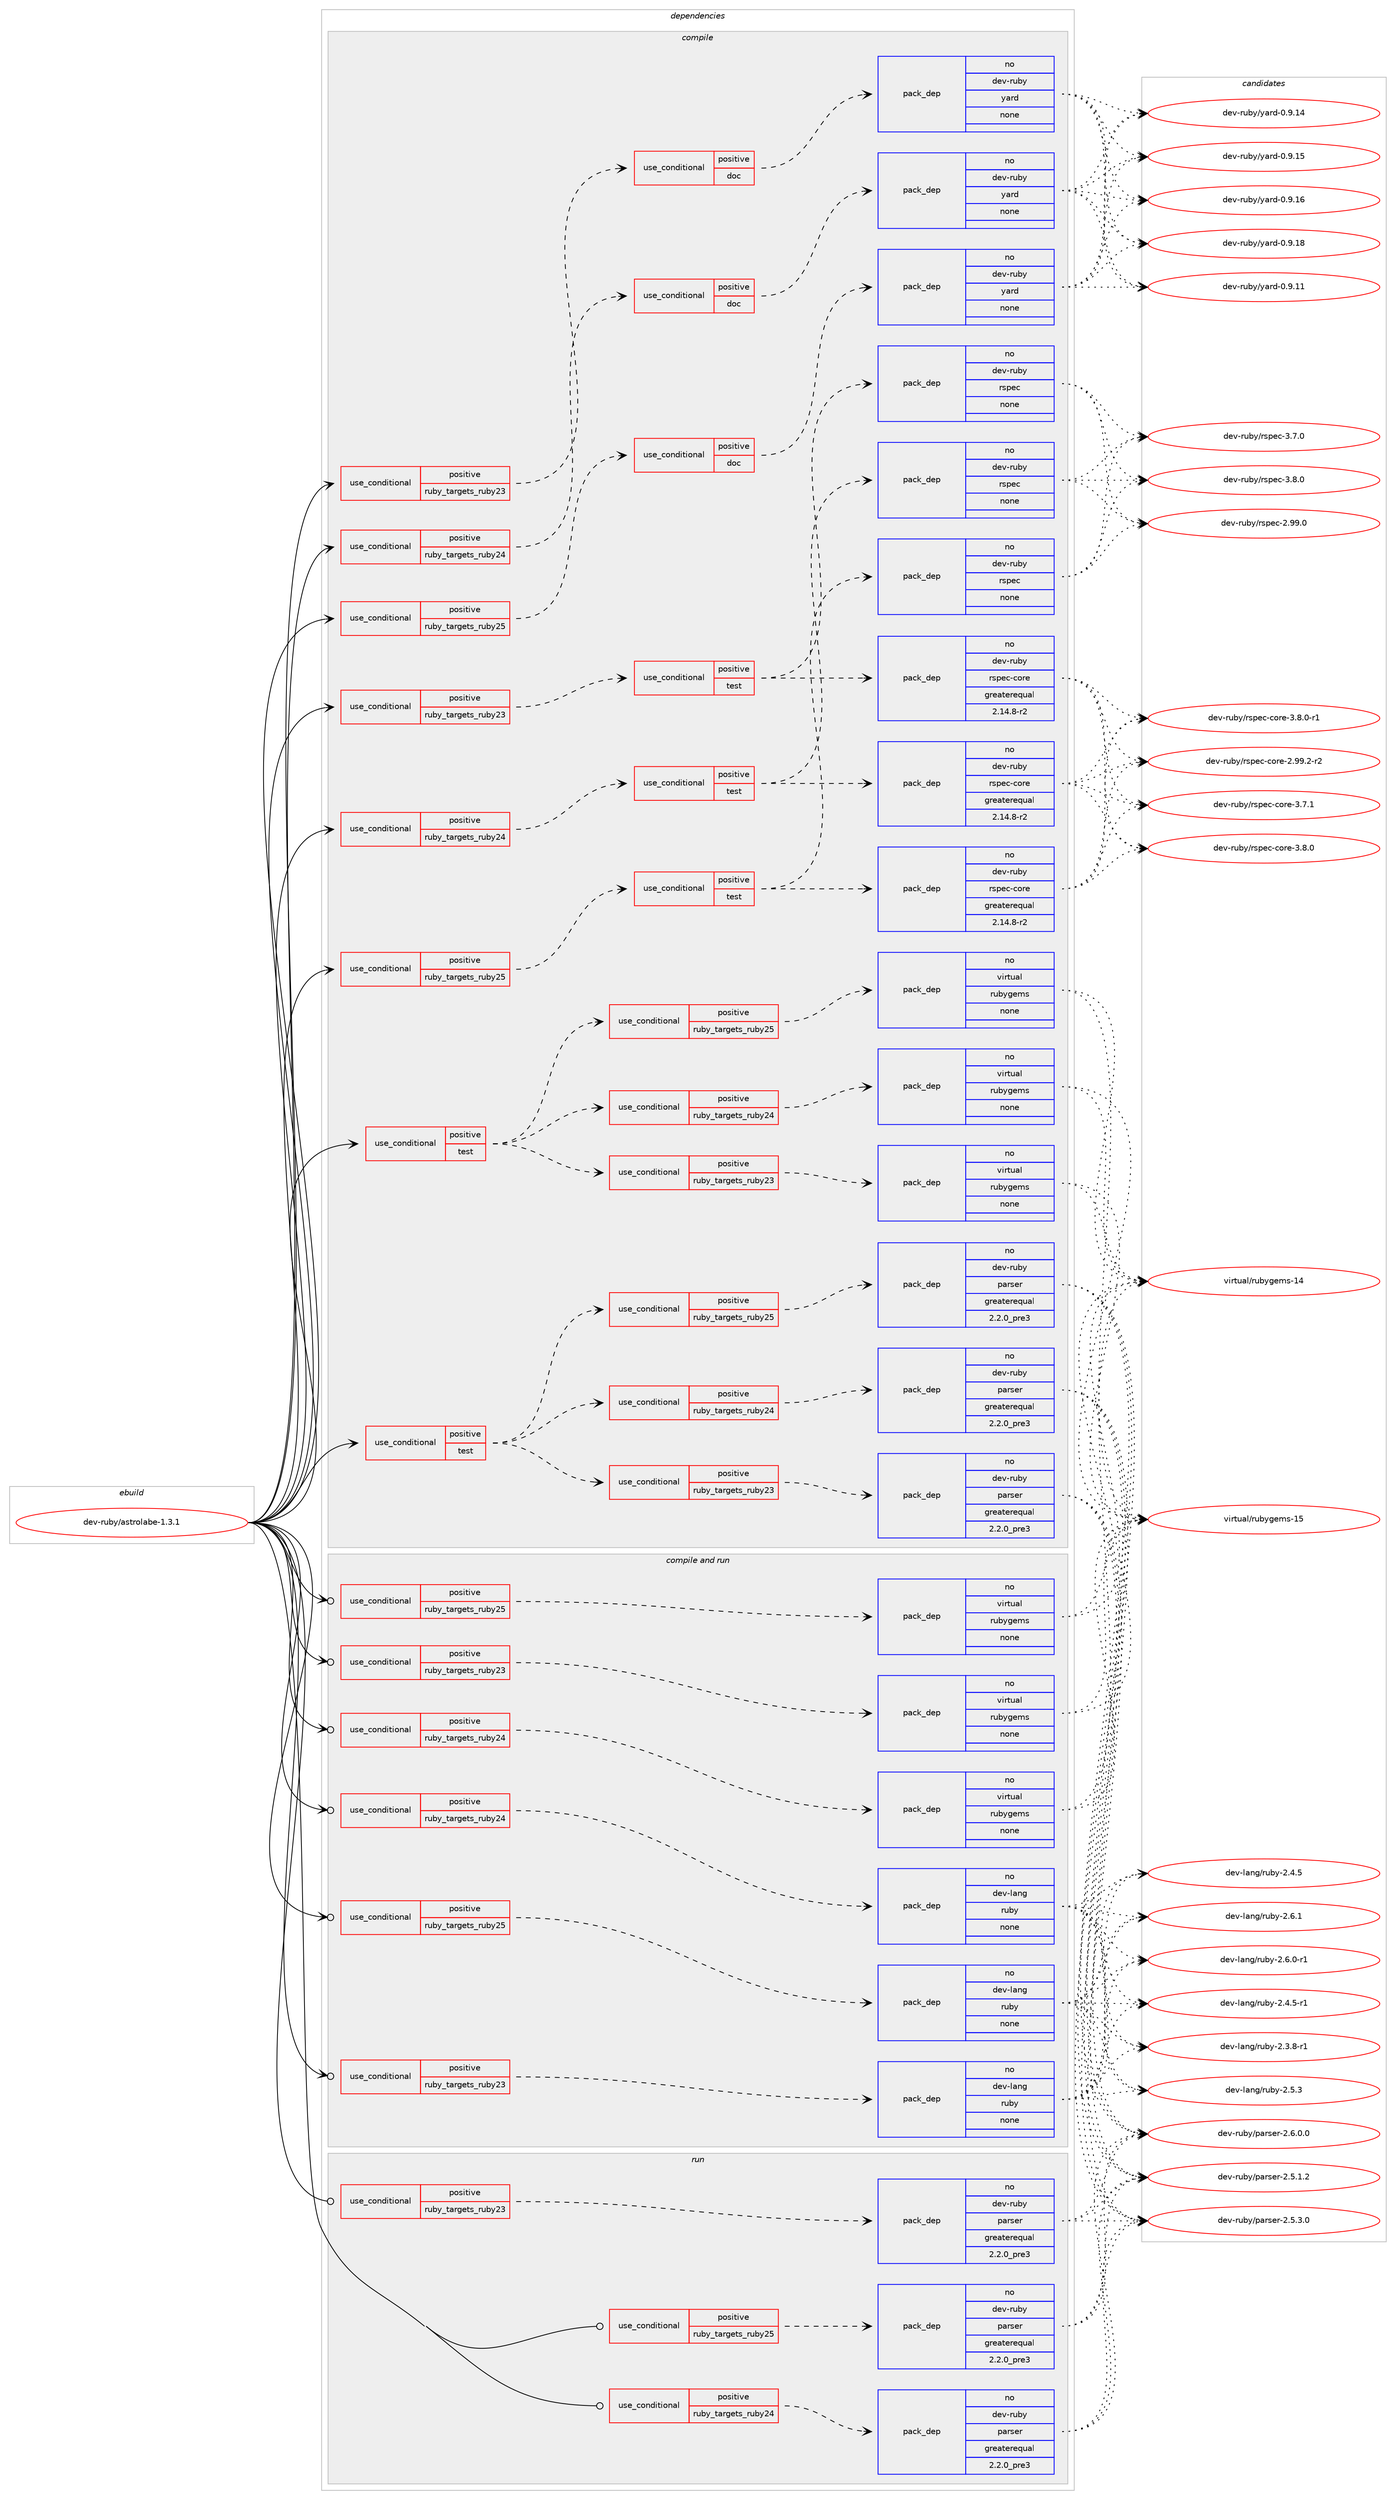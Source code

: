 digraph prolog {

# *************
# Graph options
# *************

newrank=true;
concentrate=true;
compound=true;
graph [rankdir=LR,fontname=Helvetica,fontsize=10,ranksep=1.5];#, ranksep=2.5, nodesep=0.2];
edge  [arrowhead=vee];
node  [fontname=Helvetica,fontsize=10];

# **********
# The ebuild
# **********

subgraph cluster_leftcol {
color=gray;
rank=same;
label=<<i>ebuild</i>>;
id [label="dev-ruby/astrolabe-1.3.1", color=red, width=4, href="../dev-ruby/astrolabe-1.3.1.svg"];
}

# ****************
# The dependencies
# ****************

subgraph cluster_midcol {
color=gray;
label=<<i>dependencies</i>>;
subgraph cluster_compile {
fillcolor="#eeeeee";
style=filled;
label=<<i>compile</i>>;
subgraph cond393906 {
dependency1482012 [label=<<TABLE BORDER="0" CELLBORDER="1" CELLSPACING="0" CELLPADDING="4"><TR><TD ROWSPAN="3" CELLPADDING="10">use_conditional</TD></TR><TR><TD>positive</TD></TR><TR><TD>ruby_targets_ruby23</TD></TR></TABLE>>, shape=none, color=red];
subgraph cond393907 {
dependency1482013 [label=<<TABLE BORDER="0" CELLBORDER="1" CELLSPACING="0" CELLPADDING="4"><TR><TD ROWSPAN="3" CELLPADDING="10">use_conditional</TD></TR><TR><TD>positive</TD></TR><TR><TD>doc</TD></TR></TABLE>>, shape=none, color=red];
subgraph pack1064674 {
dependency1482014 [label=<<TABLE BORDER="0" CELLBORDER="1" CELLSPACING="0" CELLPADDING="4" WIDTH="220"><TR><TD ROWSPAN="6" CELLPADDING="30">pack_dep</TD></TR><TR><TD WIDTH="110">no</TD></TR><TR><TD>dev-ruby</TD></TR><TR><TD>yard</TD></TR><TR><TD>none</TD></TR><TR><TD></TD></TR></TABLE>>, shape=none, color=blue];
}
dependency1482013:e -> dependency1482014:w [weight=20,style="dashed",arrowhead="vee"];
}
dependency1482012:e -> dependency1482013:w [weight=20,style="dashed",arrowhead="vee"];
}
id:e -> dependency1482012:w [weight=20,style="solid",arrowhead="vee"];
subgraph cond393908 {
dependency1482015 [label=<<TABLE BORDER="0" CELLBORDER="1" CELLSPACING="0" CELLPADDING="4"><TR><TD ROWSPAN="3" CELLPADDING="10">use_conditional</TD></TR><TR><TD>positive</TD></TR><TR><TD>ruby_targets_ruby23</TD></TR></TABLE>>, shape=none, color=red];
subgraph cond393909 {
dependency1482016 [label=<<TABLE BORDER="0" CELLBORDER="1" CELLSPACING="0" CELLPADDING="4"><TR><TD ROWSPAN="3" CELLPADDING="10">use_conditional</TD></TR><TR><TD>positive</TD></TR><TR><TD>test</TD></TR></TABLE>>, shape=none, color=red];
subgraph pack1064675 {
dependency1482017 [label=<<TABLE BORDER="0" CELLBORDER="1" CELLSPACING="0" CELLPADDING="4" WIDTH="220"><TR><TD ROWSPAN="6" CELLPADDING="30">pack_dep</TD></TR><TR><TD WIDTH="110">no</TD></TR><TR><TD>dev-ruby</TD></TR><TR><TD>rspec</TD></TR><TR><TD>none</TD></TR><TR><TD></TD></TR></TABLE>>, shape=none, color=blue];
}
dependency1482016:e -> dependency1482017:w [weight=20,style="dashed",arrowhead="vee"];
subgraph pack1064676 {
dependency1482018 [label=<<TABLE BORDER="0" CELLBORDER="1" CELLSPACING="0" CELLPADDING="4" WIDTH="220"><TR><TD ROWSPAN="6" CELLPADDING="30">pack_dep</TD></TR><TR><TD WIDTH="110">no</TD></TR><TR><TD>dev-ruby</TD></TR><TR><TD>rspec-core</TD></TR><TR><TD>greaterequal</TD></TR><TR><TD>2.14.8-r2</TD></TR></TABLE>>, shape=none, color=blue];
}
dependency1482016:e -> dependency1482018:w [weight=20,style="dashed",arrowhead="vee"];
}
dependency1482015:e -> dependency1482016:w [weight=20,style="dashed",arrowhead="vee"];
}
id:e -> dependency1482015:w [weight=20,style="solid",arrowhead="vee"];
subgraph cond393910 {
dependency1482019 [label=<<TABLE BORDER="0" CELLBORDER="1" CELLSPACING="0" CELLPADDING="4"><TR><TD ROWSPAN="3" CELLPADDING="10">use_conditional</TD></TR><TR><TD>positive</TD></TR><TR><TD>ruby_targets_ruby24</TD></TR></TABLE>>, shape=none, color=red];
subgraph cond393911 {
dependency1482020 [label=<<TABLE BORDER="0" CELLBORDER="1" CELLSPACING="0" CELLPADDING="4"><TR><TD ROWSPAN="3" CELLPADDING="10">use_conditional</TD></TR><TR><TD>positive</TD></TR><TR><TD>doc</TD></TR></TABLE>>, shape=none, color=red];
subgraph pack1064677 {
dependency1482021 [label=<<TABLE BORDER="0" CELLBORDER="1" CELLSPACING="0" CELLPADDING="4" WIDTH="220"><TR><TD ROWSPAN="6" CELLPADDING="30">pack_dep</TD></TR><TR><TD WIDTH="110">no</TD></TR><TR><TD>dev-ruby</TD></TR><TR><TD>yard</TD></TR><TR><TD>none</TD></TR><TR><TD></TD></TR></TABLE>>, shape=none, color=blue];
}
dependency1482020:e -> dependency1482021:w [weight=20,style="dashed",arrowhead="vee"];
}
dependency1482019:e -> dependency1482020:w [weight=20,style="dashed",arrowhead="vee"];
}
id:e -> dependency1482019:w [weight=20,style="solid",arrowhead="vee"];
subgraph cond393912 {
dependency1482022 [label=<<TABLE BORDER="0" CELLBORDER="1" CELLSPACING="0" CELLPADDING="4"><TR><TD ROWSPAN="3" CELLPADDING="10">use_conditional</TD></TR><TR><TD>positive</TD></TR><TR><TD>ruby_targets_ruby24</TD></TR></TABLE>>, shape=none, color=red];
subgraph cond393913 {
dependency1482023 [label=<<TABLE BORDER="0" CELLBORDER="1" CELLSPACING="0" CELLPADDING="4"><TR><TD ROWSPAN="3" CELLPADDING="10">use_conditional</TD></TR><TR><TD>positive</TD></TR><TR><TD>test</TD></TR></TABLE>>, shape=none, color=red];
subgraph pack1064678 {
dependency1482024 [label=<<TABLE BORDER="0" CELLBORDER="1" CELLSPACING="0" CELLPADDING="4" WIDTH="220"><TR><TD ROWSPAN="6" CELLPADDING="30">pack_dep</TD></TR><TR><TD WIDTH="110">no</TD></TR><TR><TD>dev-ruby</TD></TR><TR><TD>rspec</TD></TR><TR><TD>none</TD></TR><TR><TD></TD></TR></TABLE>>, shape=none, color=blue];
}
dependency1482023:e -> dependency1482024:w [weight=20,style="dashed",arrowhead="vee"];
subgraph pack1064679 {
dependency1482025 [label=<<TABLE BORDER="0" CELLBORDER="1" CELLSPACING="0" CELLPADDING="4" WIDTH="220"><TR><TD ROWSPAN="6" CELLPADDING="30">pack_dep</TD></TR><TR><TD WIDTH="110">no</TD></TR><TR><TD>dev-ruby</TD></TR><TR><TD>rspec-core</TD></TR><TR><TD>greaterequal</TD></TR><TR><TD>2.14.8-r2</TD></TR></TABLE>>, shape=none, color=blue];
}
dependency1482023:e -> dependency1482025:w [weight=20,style="dashed",arrowhead="vee"];
}
dependency1482022:e -> dependency1482023:w [weight=20,style="dashed",arrowhead="vee"];
}
id:e -> dependency1482022:w [weight=20,style="solid",arrowhead="vee"];
subgraph cond393914 {
dependency1482026 [label=<<TABLE BORDER="0" CELLBORDER="1" CELLSPACING="0" CELLPADDING="4"><TR><TD ROWSPAN="3" CELLPADDING="10">use_conditional</TD></TR><TR><TD>positive</TD></TR><TR><TD>ruby_targets_ruby25</TD></TR></TABLE>>, shape=none, color=red];
subgraph cond393915 {
dependency1482027 [label=<<TABLE BORDER="0" CELLBORDER="1" CELLSPACING="0" CELLPADDING="4"><TR><TD ROWSPAN="3" CELLPADDING="10">use_conditional</TD></TR><TR><TD>positive</TD></TR><TR><TD>doc</TD></TR></TABLE>>, shape=none, color=red];
subgraph pack1064680 {
dependency1482028 [label=<<TABLE BORDER="0" CELLBORDER="1" CELLSPACING="0" CELLPADDING="4" WIDTH="220"><TR><TD ROWSPAN="6" CELLPADDING="30">pack_dep</TD></TR><TR><TD WIDTH="110">no</TD></TR><TR><TD>dev-ruby</TD></TR><TR><TD>yard</TD></TR><TR><TD>none</TD></TR><TR><TD></TD></TR></TABLE>>, shape=none, color=blue];
}
dependency1482027:e -> dependency1482028:w [weight=20,style="dashed",arrowhead="vee"];
}
dependency1482026:e -> dependency1482027:w [weight=20,style="dashed",arrowhead="vee"];
}
id:e -> dependency1482026:w [weight=20,style="solid",arrowhead="vee"];
subgraph cond393916 {
dependency1482029 [label=<<TABLE BORDER="0" CELLBORDER="1" CELLSPACING="0" CELLPADDING="4"><TR><TD ROWSPAN="3" CELLPADDING="10">use_conditional</TD></TR><TR><TD>positive</TD></TR><TR><TD>ruby_targets_ruby25</TD></TR></TABLE>>, shape=none, color=red];
subgraph cond393917 {
dependency1482030 [label=<<TABLE BORDER="0" CELLBORDER="1" CELLSPACING="0" CELLPADDING="4"><TR><TD ROWSPAN="3" CELLPADDING="10">use_conditional</TD></TR><TR><TD>positive</TD></TR><TR><TD>test</TD></TR></TABLE>>, shape=none, color=red];
subgraph pack1064681 {
dependency1482031 [label=<<TABLE BORDER="0" CELLBORDER="1" CELLSPACING="0" CELLPADDING="4" WIDTH="220"><TR><TD ROWSPAN="6" CELLPADDING="30">pack_dep</TD></TR><TR><TD WIDTH="110">no</TD></TR><TR><TD>dev-ruby</TD></TR><TR><TD>rspec</TD></TR><TR><TD>none</TD></TR><TR><TD></TD></TR></TABLE>>, shape=none, color=blue];
}
dependency1482030:e -> dependency1482031:w [weight=20,style="dashed",arrowhead="vee"];
subgraph pack1064682 {
dependency1482032 [label=<<TABLE BORDER="0" CELLBORDER="1" CELLSPACING="0" CELLPADDING="4" WIDTH="220"><TR><TD ROWSPAN="6" CELLPADDING="30">pack_dep</TD></TR><TR><TD WIDTH="110">no</TD></TR><TR><TD>dev-ruby</TD></TR><TR><TD>rspec-core</TD></TR><TR><TD>greaterequal</TD></TR><TR><TD>2.14.8-r2</TD></TR></TABLE>>, shape=none, color=blue];
}
dependency1482030:e -> dependency1482032:w [weight=20,style="dashed",arrowhead="vee"];
}
dependency1482029:e -> dependency1482030:w [weight=20,style="dashed",arrowhead="vee"];
}
id:e -> dependency1482029:w [weight=20,style="solid",arrowhead="vee"];
subgraph cond393918 {
dependency1482033 [label=<<TABLE BORDER="0" CELLBORDER="1" CELLSPACING="0" CELLPADDING="4"><TR><TD ROWSPAN="3" CELLPADDING="10">use_conditional</TD></TR><TR><TD>positive</TD></TR><TR><TD>test</TD></TR></TABLE>>, shape=none, color=red];
subgraph cond393919 {
dependency1482034 [label=<<TABLE BORDER="0" CELLBORDER="1" CELLSPACING="0" CELLPADDING="4"><TR><TD ROWSPAN="3" CELLPADDING="10">use_conditional</TD></TR><TR><TD>positive</TD></TR><TR><TD>ruby_targets_ruby23</TD></TR></TABLE>>, shape=none, color=red];
subgraph pack1064683 {
dependency1482035 [label=<<TABLE BORDER="0" CELLBORDER="1" CELLSPACING="0" CELLPADDING="4" WIDTH="220"><TR><TD ROWSPAN="6" CELLPADDING="30">pack_dep</TD></TR><TR><TD WIDTH="110">no</TD></TR><TR><TD>dev-ruby</TD></TR><TR><TD>parser</TD></TR><TR><TD>greaterequal</TD></TR><TR><TD>2.2.0_pre3</TD></TR></TABLE>>, shape=none, color=blue];
}
dependency1482034:e -> dependency1482035:w [weight=20,style="dashed",arrowhead="vee"];
}
dependency1482033:e -> dependency1482034:w [weight=20,style="dashed",arrowhead="vee"];
subgraph cond393920 {
dependency1482036 [label=<<TABLE BORDER="0" CELLBORDER="1" CELLSPACING="0" CELLPADDING="4"><TR><TD ROWSPAN="3" CELLPADDING="10">use_conditional</TD></TR><TR><TD>positive</TD></TR><TR><TD>ruby_targets_ruby24</TD></TR></TABLE>>, shape=none, color=red];
subgraph pack1064684 {
dependency1482037 [label=<<TABLE BORDER="0" CELLBORDER="1" CELLSPACING="0" CELLPADDING="4" WIDTH="220"><TR><TD ROWSPAN="6" CELLPADDING="30">pack_dep</TD></TR><TR><TD WIDTH="110">no</TD></TR><TR><TD>dev-ruby</TD></TR><TR><TD>parser</TD></TR><TR><TD>greaterequal</TD></TR><TR><TD>2.2.0_pre3</TD></TR></TABLE>>, shape=none, color=blue];
}
dependency1482036:e -> dependency1482037:w [weight=20,style="dashed",arrowhead="vee"];
}
dependency1482033:e -> dependency1482036:w [weight=20,style="dashed",arrowhead="vee"];
subgraph cond393921 {
dependency1482038 [label=<<TABLE BORDER="0" CELLBORDER="1" CELLSPACING="0" CELLPADDING="4"><TR><TD ROWSPAN="3" CELLPADDING="10">use_conditional</TD></TR><TR><TD>positive</TD></TR><TR><TD>ruby_targets_ruby25</TD></TR></TABLE>>, shape=none, color=red];
subgraph pack1064685 {
dependency1482039 [label=<<TABLE BORDER="0" CELLBORDER="1" CELLSPACING="0" CELLPADDING="4" WIDTH="220"><TR><TD ROWSPAN="6" CELLPADDING="30">pack_dep</TD></TR><TR><TD WIDTH="110">no</TD></TR><TR><TD>dev-ruby</TD></TR><TR><TD>parser</TD></TR><TR><TD>greaterequal</TD></TR><TR><TD>2.2.0_pre3</TD></TR></TABLE>>, shape=none, color=blue];
}
dependency1482038:e -> dependency1482039:w [weight=20,style="dashed",arrowhead="vee"];
}
dependency1482033:e -> dependency1482038:w [weight=20,style="dashed",arrowhead="vee"];
}
id:e -> dependency1482033:w [weight=20,style="solid",arrowhead="vee"];
subgraph cond393922 {
dependency1482040 [label=<<TABLE BORDER="0" CELLBORDER="1" CELLSPACING="0" CELLPADDING="4"><TR><TD ROWSPAN="3" CELLPADDING="10">use_conditional</TD></TR><TR><TD>positive</TD></TR><TR><TD>test</TD></TR></TABLE>>, shape=none, color=red];
subgraph cond393923 {
dependency1482041 [label=<<TABLE BORDER="0" CELLBORDER="1" CELLSPACING="0" CELLPADDING="4"><TR><TD ROWSPAN="3" CELLPADDING="10">use_conditional</TD></TR><TR><TD>positive</TD></TR><TR><TD>ruby_targets_ruby23</TD></TR></TABLE>>, shape=none, color=red];
subgraph pack1064686 {
dependency1482042 [label=<<TABLE BORDER="0" CELLBORDER="1" CELLSPACING="0" CELLPADDING="4" WIDTH="220"><TR><TD ROWSPAN="6" CELLPADDING="30">pack_dep</TD></TR><TR><TD WIDTH="110">no</TD></TR><TR><TD>virtual</TD></TR><TR><TD>rubygems</TD></TR><TR><TD>none</TD></TR><TR><TD></TD></TR></TABLE>>, shape=none, color=blue];
}
dependency1482041:e -> dependency1482042:w [weight=20,style="dashed",arrowhead="vee"];
}
dependency1482040:e -> dependency1482041:w [weight=20,style="dashed",arrowhead="vee"];
subgraph cond393924 {
dependency1482043 [label=<<TABLE BORDER="0" CELLBORDER="1" CELLSPACING="0" CELLPADDING="4"><TR><TD ROWSPAN="3" CELLPADDING="10">use_conditional</TD></TR><TR><TD>positive</TD></TR><TR><TD>ruby_targets_ruby24</TD></TR></TABLE>>, shape=none, color=red];
subgraph pack1064687 {
dependency1482044 [label=<<TABLE BORDER="0" CELLBORDER="1" CELLSPACING="0" CELLPADDING="4" WIDTH="220"><TR><TD ROWSPAN="6" CELLPADDING="30">pack_dep</TD></TR><TR><TD WIDTH="110">no</TD></TR><TR><TD>virtual</TD></TR><TR><TD>rubygems</TD></TR><TR><TD>none</TD></TR><TR><TD></TD></TR></TABLE>>, shape=none, color=blue];
}
dependency1482043:e -> dependency1482044:w [weight=20,style="dashed",arrowhead="vee"];
}
dependency1482040:e -> dependency1482043:w [weight=20,style="dashed",arrowhead="vee"];
subgraph cond393925 {
dependency1482045 [label=<<TABLE BORDER="0" CELLBORDER="1" CELLSPACING="0" CELLPADDING="4"><TR><TD ROWSPAN="3" CELLPADDING="10">use_conditional</TD></TR><TR><TD>positive</TD></TR><TR><TD>ruby_targets_ruby25</TD></TR></TABLE>>, shape=none, color=red];
subgraph pack1064688 {
dependency1482046 [label=<<TABLE BORDER="0" CELLBORDER="1" CELLSPACING="0" CELLPADDING="4" WIDTH="220"><TR><TD ROWSPAN="6" CELLPADDING="30">pack_dep</TD></TR><TR><TD WIDTH="110">no</TD></TR><TR><TD>virtual</TD></TR><TR><TD>rubygems</TD></TR><TR><TD>none</TD></TR><TR><TD></TD></TR></TABLE>>, shape=none, color=blue];
}
dependency1482045:e -> dependency1482046:w [weight=20,style="dashed",arrowhead="vee"];
}
dependency1482040:e -> dependency1482045:w [weight=20,style="dashed",arrowhead="vee"];
}
id:e -> dependency1482040:w [weight=20,style="solid",arrowhead="vee"];
}
subgraph cluster_compileandrun {
fillcolor="#eeeeee";
style=filled;
label=<<i>compile and run</i>>;
subgraph cond393926 {
dependency1482047 [label=<<TABLE BORDER="0" CELLBORDER="1" CELLSPACING="0" CELLPADDING="4"><TR><TD ROWSPAN="3" CELLPADDING="10">use_conditional</TD></TR><TR><TD>positive</TD></TR><TR><TD>ruby_targets_ruby23</TD></TR></TABLE>>, shape=none, color=red];
subgraph pack1064689 {
dependency1482048 [label=<<TABLE BORDER="0" CELLBORDER="1" CELLSPACING="0" CELLPADDING="4" WIDTH="220"><TR><TD ROWSPAN="6" CELLPADDING="30">pack_dep</TD></TR><TR><TD WIDTH="110">no</TD></TR><TR><TD>dev-lang</TD></TR><TR><TD>ruby</TD></TR><TR><TD>none</TD></TR><TR><TD></TD></TR></TABLE>>, shape=none, color=blue];
}
dependency1482047:e -> dependency1482048:w [weight=20,style="dashed",arrowhead="vee"];
}
id:e -> dependency1482047:w [weight=20,style="solid",arrowhead="odotvee"];
subgraph cond393927 {
dependency1482049 [label=<<TABLE BORDER="0" CELLBORDER="1" CELLSPACING="0" CELLPADDING="4"><TR><TD ROWSPAN="3" CELLPADDING="10">use_conditional</TD></TR><TR><TD>positive</TD></TR><TR><TD>ruby_targets_ruby23</TD></TR></TABLE>>, shape=none, color=red];
subgraph pack1064690 {
dependency1482050 [label=<<TABLE BORDER="0" CELLBORDER="1" CELLSPACING="0" CELLPADDING="4" WIDTH="220"><TR><TD ROWSPAN="6" CELLPADDING="30">pack_dep</TD></TR><TR><TD WIDTH="110">no</TD></TR><TR><TD>virtual</TD></TR><TR><TD>rubygems</TD></TR><TR><TD>none</TD></TR><TR><TD></TD></TR></TABLE>>, shape=none, color=blue];
}
dependency1482049:e -> dependency1482050:w [weight=20,style="dashed",arrowhead="vee"];
}
id:e -> dependency1482049:w [weight=20,style="solid",arrowhead="odotvee"];
subgraph cond393928 {
dependency1482051 [label=<<TABLE BORDER="0" CELLBORDER="1" CELLSPACING="0" CELLPADDING="4"><TR><TD ROWSPAN="3" CELLPADDING="10">use_conditional</TD></TR><TR><TD>positive</TD></TR><TR><TD>ruby_targets_ruby24</TD></TR></TABLE>>, shape=none, color=red];
subgraph pack1064691 {
dependency1482052 [label=<<TABLE BORDER="0" CELLBORDER="1" CELLSPACING="0" CELLPADDING="4" WIDTH="220"><TR><TD ROWSPAN="6" CELLPADDING="30">pack_dep</TD></TR><TR><TD WIDTH="110">no</TD></TR><TR><TD>dev-lang</TD></TR><TR><TD>ruby</TD></TR><TR><TD>none</TD></TR><TR><TD></TD></TR></TABLE>>, shape=none, color=blue];
}
dependency1482051:e -> dependency1482052:w [weight=20,style="dashed",arrowhead="vee"];
}
id:e -> dependency1482051:w [weight=20,style="solid",arrowhead="odotvee"];
subgraph cond393929 {
dependency1482053 [label=<<TABLE BORDER="0" CELLBORDER="1" CELLSPACING="0" CELLPADDING="4"><TR><TD ROWSPAN="3" CELLPADDING="10">use_conditional</TD></TR><TR><TD>positive</TD></TR><TR><TD>ruby_targets_ruby24</TD></TR></TABLE>>, shape=none, color=red];
subgraph pack1064692 {
dependency1482054 [label=<<TABLE BORDER="0" CELLBORDER="1" CELLSPACING="0" CELLPADDING="4" WIDTH="220"><TR><TD ROWSPAN="6" CELLPADDING="30">pack_dep</TD></TR><TR><TD WIDTH="110">no</TD></TR><TR><TD>virtual</TD></TR><TR><TD>rubygems</TD></TR><TR><TD>none</TD></TR><TR><TD></TD></TR></TABLE>>, shape=none, color=blue];
}
dependency1482053:e -> dependency1482054:w [weight=20,style="dashed",arrowhead="vee"];
}
id:e -> dependency1482053:w [weight=20,style="solid",arrowhead="odotvee"];
subgraph cond393930 {
dependency1482055 [label=<<TABLE BORDER="0" CELLBORDER="1" CELLSPACING="0" CELLPADDING="4"><TR><TD ROWSPAN="3" CELLPADDING="10">use_conditional</TD></TR><TR><TD>positive</TD></TR><TR><TD>ruby_targets_ruby25</TD></TR></TABLE>>, shape=none, color=red];
subgraph pack1064693 {
dependency1482056 [label=<<TABLE BORDER="0" CELLBORDER="1" CELLSPACING="0" CELLPADDING="4" WIDTH="220"><TR><TD ROWSPAN="6" CELLPADDING="30">pack_dep</TD></TR><TR><TD WIDTH="110">no</TD></TR><TR><TD>dev-lang</TD></TR><TR><TD>ruby</TD></TR><TR><TD>none</TD></TR><TR><TD></TD></TR></TABLE>>, shape=none, color=blue];
}
dependency1482055:e -> dependency1482056:w [weight=20,style="dashed",arrowhead="vee"];
}
id:e -> dependency1482055:w [weight=20,style="solid",arrowhead="odotvee"];
subgraph cond393931 {
dependency1482057 [label=<<TABLE BORDER="0" CELLBORDER="1" CELLSPACING="0" CELLPADDING="4"><TR><TD ROWSPAN="3" CELLPADDING="10">use_conditional</TD></TR><TR><TD>positive</TD></TR><TR><TD>ruby_targets_ruby25</TD></TR></TABLE>>, shape=none, color=red];
subgraph pack1064694 {
dependency1482058 [label=<<TABLE BORDER="0" CELLBORDER="1" CELLSPACING="0" CELLPADDING="4" WIDTH="220"><TR><TD ROWSPAN="6" CELLPADDING="30">pack_dep</TD></TR><TR><TD WIDTH="110">no</TD></TR><TR><TD>virtual</TD></TR><TR><TD>rubygems</TD></TR><TR><TD>none</TD></TR><TR><TD></TD></TR></TABLE>>, shape=none, color=blue];
}
dependency1482057:e -> dependency1482058:w [weight=20,style="dashed",arrowhead="vee"];
}
id:e -> dependency1482057:w [weight=20,style="solid",arrowhead="odotvee"];
}
subgraph cluster_run {
fillcolor="#eeeeee";
style=filled;
label=<<i>run</i>>;
subgraph cond393932 {
dependency1482059 [label=<<TABLE BORDER="0" CELLBORDER="1" CELLSPACING="0" CELLPADDING="4"><TR><TD ROWSPAN="3" CELLPADDING="10">use_conditional</TD></TR><TR><TD>positive</TD></TR><TR><TD>ruby_targets_ruby23</TD></TR></TABLE>>, shape=none, color=red];
subgraph pack1064695 {
dependency1482060 [label=<<TABLE BORDER="0" CELLBORDER="1" CELLSPACING="0" CELLPADDING="4" WIDTH="220"><TR><TD ROWSPAN="6" CELLPADDING="30">pack_dep</TD></TR><TR><TD WIDTH="110">no</TD></TR><TR><TD>dev-ruby</TD></TR><TR><TD>parser</TD></TR><TR><TD>greaterequal</TD></TR><TR><TD>2.2.0_pre3</TD></TR></TABLE>>, shape=none, color=blue];
}
dependency1482059:e -> dependency1482060:w [weight=20,style="dashed",arrowhead="vee"];
}
id:e -> dependency1482059:w [weight=20,style="solid",arrowhead="odot"];
subgraph cond393933 {
dependency1482061 [label=<<TABLE BORDER="0" CELLBORDER="1" CELLSPACING="0" CELLPADDING="4"><TR><TD ROWSPAN="3" CELLPADDING="10">use_conditional</TD></TR><TR><TD>positive</TD></TR><TR><TD>ruby_targets_ruby24</TD></TR></TABLE>>, shape=none, color=red];
subgraph pack1064696 {
dependency1482062 [label=<<TABLE BORDER="0" CELLBORDER="1" CELLSPACING="0" CELLPADDING="4" WIDTH="220"><TR><TD ROWSPAN="6" CELLPADDING="30">pack_dep</TD></TR><TR><TD WIDTH="110">no</TD></TR><TR><TD>dev-ruby</TD></TR><TR><TD>parser</TD></TR><TR><TD>greaterequal</TD></TR><TR><TD>2.2.0_pre3</TD></TR></TABLE>>, shape=none, color=blue];
}
dependency1482061:e -> dependency1482062:w [weight=20,style="dashed",arrowhead="vee"];
}
id:e -> dependency1482061:w [weight=20,style="solid",arrowhead="odot"];
subgraph cond393934 {
dependency1482063 [label=<<TABLE BORDER="0" CELLBORDER="1" CELLSPACING="0" CELLPADDING="4"><TR><TD ROWSPAN="3" CELLPADDING="10">use_conditional</TD></TR><TR><TD>positive</TD></TR><TR><TD>ruby_targets_ruby25</TD></TR></TABLE>>, shape=none, color=red];
subgraph pack1064697 {
dependency1482064 [label=<<TABLE BORDER="0" CELLBORDER="1" CELLSPACING="0" CELLPADDING="4" WIDTH="220"><TR><TD ROWSPAN="6" CELLPADDING="30">pack_dep</TD></TR><TR><TD WIDTH="110">no</TD></TR><TR><TD>dev-ruby</TD></TR><TR><TD>parser</TD></TR><TR><TD>greaterequal</TD></TR><TR><TD>2.2.0_pre3</TD></TR></TABLE>>, shape=none, color=blue];
}
dependency1482063:e -> dependency1482064:w [weight=20,style="dashed",arrowhead="vee"];
}
id:e -> dependency1482063:w [weight=20,style="solid",arrowhead="odot"];
}
}

# **************
# The candidates
# **************

subgraph cluster_choices {
rank=same;
color=gray;
label=<<i>candidates</i>>;

subgraph choice1064674 {
color=black;
nodesep=1;
choice1001011184511411798121471219711410045484657464949 [label="dev-ruby/yard-0.9.11", color=red, width=4,href="../dev-ruby/yard-0.9.11.svg"];
choice1001011184511411798121471219711410045484657464952 [label="dev-ruby/yard-0.9.14", color=red, width=4,href="../dev-ruby/yard-0.9.14.svg"];
choice1001011184511411798121471219711410045484657464953 [label="dev-ruby/yard-0.9.15", color=red, width=4,href="../dev-ruby/yard-0.9.15.svg"];
choice1001011184511411798121471219711410045484657464954 [label="dev-ruby/yard-0.9.16", color=red, width=4,href="../dev-ruby/yard-0.9.16.svg"];
choice1001011184511411798121471219711410045484657464956 [label="dev-ruby/yard-0.9.18", color=red, width=4,href="../dev-ruby/yard-0.9.18.svg"];
dependency1482014:e -> choice1001011184511411798121471219711410045484657464949:w [style=dotted,weight="100"];
dependency1482014:e -> choice1001011184511411798121471219711410045484657464952:w [style=dotted,weight="100"];
dependency1482014:e -> choice1001011184511411798121471219711410045484657464953:w [style=dotted,weight="100"];
dependency1482014:e -> choice1001011184511411798121471219711410045484657464954:w [style=dotted,weight="100"];
dependency1482014:e -> choice1001011184511411798121471219711410045484657464956:w [style=dotted,weight="100"];
}
subgraph choice1064675 {
color=black;
nodesep=1;
choice1001011184511411798121471141151121019945504657574648 [label="dev-ruby/rspec-2.99.0", color=red, width=4,href="../dev-ruby/rspec-2.99.0.svg"];
choice10010111845114117981214711411511210199455146554648 [label="dev-ruby/rspec-3.7.0", color=red, width=4,href="../dev-ruby/rspec-3.7.0.svg"];
choice10010111845114117981214711411511210199455146564648 [label="dev-ruby/rspec-3.8.0", color=red, width=4,href="../dev-ruby/rspec-3.8.0.svg"];
dependency1482017:e -> choice1001011184511411798121471141151121019945504657574648:w [style=dotted,weight="100"];
dependency1482017:e -> choice10010111845114117981214711411511210199455146554648:w [style=dotted,weight="100"];
dependency1482017:e -> choice10010111845114117981214711411511210199455146564648:w [style=dotted,weight="100"];
}
subgraph choice1064676 {
color=black;
nodesep=1;
choice100101118451141179812147114115112101994599111114101455046575746504511450 [label="dev-ruby/rspec-core-2.99.2-r2", color=red, width=4,href="../dev-ruby/rspec-core-2.99.2-r2.svg"];
choice100101118451141179812147114115112101994599111114101455146554649 [label="dev-ruby/rspec-core-3.7.1", color=red, width=4,href="../dev-ruby/rspec-core-3.7.1.svg"];
choice100101118451141179812147114115112101994599111114101455146564648 [label="dev-ruby/rspec-core-3.8.0", color=red, width=4,href="../dev-ruby/rspec-core-3.8.0.svg"];
choice1001011184511411798121471141151121019945991111141014551465646484511449 [label="dev-ruby/rspec-core-3.8.0-r1", color=red, width=4,href="../dev-ruby/rspec-core-3.8.0-r1.svg"];
dependency1482018:e -> choice100101118451141179812147114115112101994599111114101455046575746504511450:w [style=dotted,weight="100"];
dependency1482018:e -> choice100101118451141179812147114115112101994599111114101455146554649:w [style=dotted,weight="100"];
dependency1482018:e -> choice100101118451141179812147114115112101994599111114101455146564648:w [style=dotted,weight="100"];
dependency1482018:e -> choice1001011184511411798121471141151121019945991111141014551465646484511449:w [style=dotted,weight="100"];
}
subgraph choice1064677 {
color=black;
nodesep=1;
choice1001011184511411798121471219711410045484657464949 [label="dev-ruby/yard-0.9.11", color=red, width=4,href="../dev-ruby/yard-0.9.11.svg"];
choice1001011184511411798121471219711410045484657464952 [label="dev-ruby/yard-0.9.14", color=red, width=4,href="../dev-ruby/yard-0.9.14.svg"];
choice1001011184511411798121471219711410045484657464953 [label="dev-ruby/yard-0.9.15", color=red, width=4,href="../dev-ruby/yard-0.9.15.svg"];
choice1001011184511411798121471219711410045484657464954 [label="dev-ruby/yard-0.9.16", color=red, width=4,href="../dev-ruby/yard-0.9.16.svg"];
choice1001011184511411798121471219711410045484657464956 [label="dev-ruby/yard-0.9.18", color=red, width=4,href="../dev-ruby/yard-0.9.18.svg"];
dependency1482021:e -> choice1001011184511411798121471219711410045484657464949:w [style=dotted,weight="100"];
dependency1482021:e -> choice1001011184511411798121471219711410045484657464952:w [style=dotted,weight="100"];
dependency1482021:e -> choice1001011184511411798121471219711410045484657464953:w [style=dotted,weight="100"];
dependency1482021:e -> choice1001011184511411798121471219711410045484657464954:w [style=dotted,weight="100"];
dependency1482021:e -> choice1001011184511411798121471219711410045484657464956:w [style=dotted,weight="100"];
}
subgraph choice1064678 {
color=black;
nodesep=1;
choice1001011184511411798121471141151121019945504657574648 [label="dev-ruby/rspec-2.99.0", color=red, width=4,href="../dev-ruby/rspec-2.99.0.svg"];
choice10010111845114117981214711411511210199455146554648 [label="dev-ruby/rspec-3.7.0", color=red, width=4,href="../dev-ruby/rspec-3.7.0.svg"];
choice10010111845114117981214711411511210199455146564648 [label="dev-ruby/rspec-3.8.0", color=red, width=4,href="../dev-ruby/rspec-3.8.0.svg"];
dependency1482024:e -> choice1001011184511411798121471141151121019945504657574648:w [style=dotted,weight="100"];
dependency1482024:e -> choice10010111845114117981214711411511210199455146554648:w [style=dotted,weight="100"];
dependency1482024:e -> choice10010111845114117981214711411511210199455146564648:w [style=dotted,weight="100"];
}
subgraph choice1064679 {
color=black;
nodesep=1;
choice100101118451141179812147114115112101994599111114101455046575746504511450 [label="dev-ruby/rspec-core-2.99.2-r2", color=red, width=4,href="../dev-ruby/rspec-core-2.99.2-r2.svg"];
choice100101118451141179812147114115112101994599111114101455146554649 [label="dev-ruby/rspec-core-3.7.1", color=red, width=4,href="../dev-ruby/rspec-core-3.7.1.svg"];
choice100101118451141179812147114115112101994599111114101455146564648 [label="dev-ruby/rspec-core-3.8.0", color=red, width=4,href="../dev-ruby/rspec-core-3.8.0.svg"];
choice1001011184511411798121471141151121019945991111141014551465646484511449 [label="dev-ruby/rspec-core-3.8.0-r1", color=red, width=4,href="../dev-ruby/rspec-core-3.8.0-r1.svg"];
dependency1482025:e -> choice100101118451141179812147114115112101994599111114101455046575746504511450:w [style=dotted,weight="100"];
dependency1482025:e -> choice100101118451141179812147114115112101994599111114101455146554649:w [style=dotted,weight="100"];
dependency1482025:e -> choice100101118451141179812147114115112101994599111114101455146564648:w [style=dotted,weight="100"];
dependency1482025:e -> choice1001011184511411798121471141151121019945991111141014551465646484511449:w [style=dotted,weight="100"];
}
subgraph choice1064680 {
color=black;
nodesep=1;
choice1001011184511411798121471219711410045484657464949 [label="dev-ruby/yard-0.9.11", color=red, width=4,href="../dev-ruby/yard-0.9.11.svg"];
choice1001011184511411798121471219711410045484657464952 [label="dev-ruby/yard-0.9.14", color=red, width=4,href="../dev-ruby/yard-0.9.14.svg"];
choice1001011184511411798121471219711410045484657464953 [label="dev-ruby/yard-0.9.15", color=red, width=4,href="../dev-ruby/yard-0.9.15.svg"];
choice1001011184511411798121471219711410045484657464954 [label="dev-ruby/yard-0.9.16", color=red, width=4,href="../dev-ruby/yard-0.9.16.svg"];
choice1001011184511411798121471219711410045484657464956 [label="dev-ruby/yard-0.9.18", color=red, width=4,href="../dev-ruby/yard-0.9.18.svg"];
dependency1482028:e -> choice1001011184511411798121471219711410045484657464949:w [style=dotted,weight="100"];
dependency1482028:e -> choice1001011184511411798121471219711410045484657464952:w [style=dotted,weight="100"];
dependency1482028:e -> choice1001011184511411798121471219711410045484657464953:w [style=dotted,weight="100"];
dependency1482028:e -> choice1001011184511411798121471219711410045484657464954:w [style=dotted,weight="100"];
dependency1482028:e -> choice1001011184511411798121471219711410045484657464956:w [style=dotted,weight="100"];
}
subgraph choice1064681 {
color=black;
nodesep=1;
choice1001011184511411798121471141151121019945504657574648 [label="dev-ruby/rspec-2.99.0", color=red, width=4,href="../dev-ruby/rspec-2.99.0.svg"];
choice10010111845114117981214711411511210199455146554648 [label="dev-ruby/rspec-3.7.0", color=red, width=4,href="../dev-ruby/rspec-3.7.0.svg"];
choice10010111845114117981214711411511210199455146564648 [label="dev-ruby/rspec-3.8.0", color=red, width=4,href="../dev-ruby/rspec-3.8.0.svg"];
dependency1482031:e -> choice1001011184511411798121471141151121019945504657574648:w [style=dotted,weight="100"];
dependency1482031:e -> choice10010111845114117981214711411511210199455146554648:w [style=dotted,weight="100"];
dependency1482031:e -> choice10010111845114117981214711411511210199455146564648:w [style=dotted,weight="100"];
}
subgraph choice1064682 {
color=black;
nodesep=1;
choice100101118451141179812147114115112101994599111114101455046575746504511450 [label="dev-ruby/rspec-core-2.99.2-r2", color=red, width=4,href="../dev-ruby/rspec-core-2.99.2-r2.svg"];
choice100101118451141179812147114115112101994599111114101455146554649 [label="dev-ruby/rspec-core-3.7.1", color=red, width=4,href="../dev-ruby/rspec-core-3.7.1.svg"];
choice100101118451141179812147114115112101994599111114101455146564648 [label="dev-ruby/rspec-core-3.8.0", color=red, width=4,href="../dev-ruby/rspec-core-3.8.0.svg"];
choice1001011184511411798121471141151121019945991111141014551465646484511449 [label="dev-ruby/rspec-core-3.8.0-r1", color=red, width=4,href="../dev-ruby/rspec-core-3.8.0-r1.svg"];
dependency1482032:e -> choice100101118451141179812147114115112101994599111114101455046575746504511450:w [style=dotted,weight="100"];
dependency1482032:e -> choice100101118451141179812147114115112101994599111114101455146554649:w [style=dotted,weight="100"];
dependency1482032:e -> choice100101118451141179812147114115112101994599111114101455146564648:w [style=dotted,weight="100"];
dependency1482032:e -> choice1001011184511411798121471141151121019945991111141014551465646484511449:w [style=dotted,weight="100"];
}
subgraph choice1064683 {
color=black;
nodesep=1;
choice100101118451141179812147112971141151011144550465346494650 [label="dev-ruby/parser-2.5.1.2", color=red, width=4,href="../dev-ruby/parser-2.5.1.2.svg"];
choice100101118451141179812147112971141151011144550465346514648 [label="dev-ruby/parser-2.5.3.0", color=red, width=4,href="../dev-ruby/parser-2.5.3.0.svg"];
choice100101118451141179812147112971141151011144550465446484648 [label="dev-ruby/parser-2.6.0.0", color=red, width=4,href="../dev-ruby/parser-2.6.0.0.svg"];
dependency1482035:e -> choice100101118451141179812147112971141151011144550465346494650:w [style=dotted,weight="100"];
dependency1482035:e -> choice100101118451141179812147112971141151011144550465346514648:w [style=dotted,weight="100"];
dependency1482035:e -> choice100101118451141179812147112971141151011144550465446484648:w [style=dotted,weight="100"];
}
subgraph choice1064684 {
color=black;
nodesep=1;
choice100101118451141179812147112971141151011144550465346494650 [label="dev-ruby/parser-2.5.1.2", color=red, width=4,href="../dev-ruby/parser-2.5.1.2.svg"];
choice100101118451141179812147112971141151011144550465346514648 [label="dev-ruby/parser-2.5.3.0", color=red, width=4,href="../dev-ruby/parser-2.5.3.0.svg"];
choice100101118451141179812147112971141151011144550465446484648 [label="dev-ruby/parser-2.6.0.0", color=red, width=4,href="../dev-ruby/parser-2.6.0.0.svg"];
dependency1482037:e -> choice100101118451141179812147112971141151011144550465346494650:w [style=dotted,weight="100"];
dependency1482037:e -> choice100101118451141179812147112971141151011144550465346514648:w [style=dotted,weight="100"];
dependency1482037:e -> choice100101118451141179812147112971141151011144550465446484648:w [style=dotted,weight="100"];
}
subgraph choice1064685 {
color=black;
nodesep=1;
choice100101118451141179812147112971141151011144550465346494650 [label="dev-ruby/parser-2.5.1.2", color=red, width=4,href="../dev-ruby/parser-2.5.1.2.svg"];
choice100101118451141179812147112971141151011144550465346514648 [label="dev-ruby/parser-2.5.3.0", color=red, width=4,href="../dev-ruby/parser-2.5.3.0.svg"];
choice100101118451141179812147112971141151011144550465446484648 [label="dev-ruby/parser-2.6.0.0", color=red, width=4,href="../dev-ruby/parser-2.6.0.0.svg"];
dependency1482039:e -> choice100101118451141179812147112971141151011144550465346494650:w [style=dotted,weight="100"];
dependency1482039:e -> choice100101118451141179812147112971141151011144550465346514648:w [style=dotted,weight="100"];
dependency1482039:e -> choice100101118451141179812147112971141151011144550465446484648:w [style=dotted,weight="100"];
}
subgraph choice1064686 {
color=black;
nodesep=1;
choice118105114116117971084711411798121103101109115454952 [label="virtual/rubygems-14", color=red, width=4,href="../virtual/rubygems-14.svg"];
choice118105114116117971084711411798121103101109115454953 [label="virtual/rubygems-15", color=red, width=4,href="../virtual/rubygems-15.svg"];
dependency1482042:e -> choice118105114116117971084711411798121103101109115454952:w [style=dotted,weight="100"];
dependency1482042:e -> choice118105114116117971084711411798121103101109115454953:w [style=dotted,weight="100"];
}
subgraph choice1064687 {
color=black;
nodesep=1;
choice118105114116117971084711411798121103101109115454952 [label="virtual/rubygems-14", color=red, width=4,href="../virtual/rubygems-14.svg"];
choice118105114116117971084711411798121103101109115454953 [label="virtual/rubygems-15", color=red, width=4,href="../virtual/rubygems-15.svg"];
dependency1482044:e -> choice118105114116117971084711411798121103101109115454952:w [style=dotted,weight="100"];
dependency1482044:e -> choice118105114116117971084711411798121103101109115454953:w [style=dotted,weight="100"];
}
subgraph choice1064688 {
color=black;
nodesep=1;
choice118105114116117971084711411798121103101109115454952 [label="virtual/rubygems-14", color=red, width=4,href="../virtual/rubygems-14.svg"];
choice118105114116117971084711411798121103101109115454953 [label="virtual/rubygems-15", color=red, width=4,href="../virtual/rubygems-15.svg"];
dependency1482046:e -> choice118105114116117971084711411798121103101109115454952:w [style=dotted,weight="100"];
dependency1482046:e -> choice118105114116117971084711411798121103101109115454953:w [style=dotted,weight="100"];
}
subgraph choice1064689 {
color=black;
nodesep=1;
choice100101118451089711010347114117981214550465146564511449 [label="dev-lang/ruby-2.3.8-r1", color=red, width=4,href="../dev-lang/ruby-2.3.8-r1.svg"];
choice10010111845108971101034711411798121455046524653 [label="dev-lang/ruby-2.4.5", color=red, width=4,href="../dev-lang/ruby-2.4.5.svg"];
choice100101118451089711010347114117981214550465246534511449 [label="dev-lang/ruby-2.4.5-r1", color=red, width=4,href="../dev-lang/ruby-2.4.5-r1.svg"];
choice10010111845108971101034711411798121455046534651 [label="dev-lang/ruby-2.5.3", color=red, width=4,href="../dev-lang/ruby-2.5.3.svg"];
choice100101118451089711010347114117981214550465446484511449 [label="dev-lang/ruby-2.6.0-r1", color=red, width=4,href="../dev-lang/ruby-2.6.0-r1.svg"];
choice10010111845108971101034711411798121455046544649 [label="dev-lang/ruby-2.6.1", color=red, width=4,href="../dev-lang/ruby-2.6.1.svg"];
dependency1482048:e -> choice100101118451089711010347114117981214550465146564511449:w [style=dotted,weight="100"];
dependency1482048:e -> choice10010111845108971101034711411798121455046524653:w [style=dotted,weight="100"];
dependency1482048:e -> choice100101118451089711010347114117981214550465246534511449:w [style=dotted,weight="100"];
dependency1482048:e -> choice10010111845108971101034711411798121455046534651:w [style=dotted,weight="100"];
dependency1482048:e -> choice100101118451089711010347114117981214550465446484511449:w [style=dotted,weight="100"];
dependency1482048:e -> choice10010111845108971101034711411798121455046544649:w [style=dotted,weight="100"];
}
subgraph choice1064690 {
color=black;
nodesep=1;
choice118105114116117971084711411798121103101109115454952 [label="virtual/rubygems-14", color=red, width=4,href="../virtual/rubygems-14.svg"];
choice118105114116117971084711411798121103101109115454953 [label="virtual/rubygems-15", color=red, width=4,href="../virtual/rubygems-15.svg"];
dependency1482050:e -> choice118105114116117971084711411798121103101109115454952:w [style=dotted,weight="100"];
dependency1482050:e -> choice118105114116117971084711411798121103101109115454953:w [style=dotted,weight="100"];
}
subgraph choice1064691 {
color=black;
nodesep=1;
choice100101118451089711010347114117981214550465146564511449 [label="dev-lang/ruby-2.3.8-r1", color=red, width=4,href="../dev-lang/ruby-2.3.8-r1.svg"];
choice10010111845108971101034711411798121455046524653 [label="dev-lang/ruby-2.4.5", color=red, width=4,href="../dev-lang/ruby-2.4.5.svg"];
choice100101118451089711010347114117981214550465246534511449 [label="dev-lang/ruby-2.4.5-r1", color=red, width=4,href="../dev-lang/ruby-2.4.5-r1.svg"];
choice10010111845108971101034711411798121455046534651 [label="dev-lang/ruby-2.5.3", color=red, width=4,href="../dev-lang/ruby-2.5.3.svg"];
choice100101118451089711010347114117981214550465446484511449 [label="dev-lang/ruby-2.6.0-r1", color=red, width=4,href="../dev-lang/ruby-2.6.0-r1.svg"];
choice10010111845108971101034711411798121455046544649 [label="dev-lang/ruby-2.6.1", color=red, width=4,href="../dev-lang/ruby-2.6.1.svg"];
dependency1482052:e -> choice100101118451089711010347114117981214550465146564511449:w [style=dotted,weight="100"];
dependency1482052:e -> choice10010111845108971101034711411798121455046524653:w [style=dotted,weight="100"];
dependency1482052:e -> choice100101118451089711010347114117981214550465246534511449:w [style=dotted,weight="100"];
dependency1482052:e -> choice10010111845108971101034711411798121455046534651:w [style=dotted,weight="100"];
dependency1482052:e -> choice100101118451089711010347114117981214550465446484511449:w [style=dotted,weight="100"];
dependency1482052:e -> choice10010111845108971101034711411798121455046544649:w [style=dotted,weight="100"];
}
subgraph choice1064692 {
color=black;
nodesep=1;
choice118105114116117971084711411798121103101109115454952 [label="virtual/rubygems-14", color=red, width=4,href="../virtual/rubygems-14.svg"];
choice118105114116117971084711411798121103101109115454953 [label="virtual/rubygems-15", color=red, width=4,href="../virtual/rubygems-15.svg"];
dependency1482054:e -> choice118105114116117971084711411798121103101109115454952:w [style=dotted,weight="100"];
dependency1482054:e -> choice118105114116117971084711411798121103101109115454953:w [style=dotted,weight="100"];
}
subgraph choice1064693 {
color=black;
nodesep=1;
choice100101118451089711010347114117981214550465146564511449 [label="dev-lang/ruby-2.3.8-r1", color=red, width=4,href="../dev-lang/ruby-2.3.8-r1.svg"];
choice10010111845108971101034711411798121455046524653 [label="dev-lang/ruby-2.4.5", color=red, width=4,href="../dev-lang/ruby-2.4.5.svg"];
choice100101118451089711010347114117981214550465246534511449 [label="dev-lang/ruby-2.4.5-r1", color=red, width=4,href="../dev-lang/ruby-2.4.5-r1.svg"];
choice10010111845108971101034711411798121455046534651 [label="dev-lang/ruby-2.5.3", color=red, width=4,href="../dev-lang/ruby-2.5.3.svg"];
choice100101118451089711010347114117981214550465446484511449 [label="dev-lang/ruby-2.6.0-r1", color=red, width=4,href="../dev-lang/ruby-2.6.0-r1.svg"];
choice10010111845108971101034711411798121455046544649 [label="dev-lang/ruby-2.6.1", color=red, width=4,href="../dev-lang/ruby-2.6.1.svg"];
dependency1482056:e -> choice100101118451089711010347114117981214550465146564511449:w [style=dotted,weight="100"];
dependency1482056:e -> choice10010111845108971101034711411798121455046524653:w [style=dotted,weight="100"];
dependency1482056:e -> choice100101118451089711010347114117981214550465246534511449:w [style=dotted,weight="100"];
dependency1482056:e -> choice10010111845108971101034711411798121455046534651:w [style=dotted,weight="100"];
dependency1482056:e -> choice100101118451089711010347114117981214550465446484511449:w [style=dotted,weight="100"];
dependency1482056:e -> choice10010111845108971101034711411798121455046544649:w [style=dotted,weight="100"];
}
subgraph choice1064694 {
color=black;
nodesep=1;
choice118105114116117971084711411798121103101109115454952 [label="virtual/rubygems-14", color=red, width=4,href="../virtual/rubygems-14.svg"];
choice118105114116117971084711411798121103101109115454953 [label="virtual/rubygems-15", color=red, width=4,href="../virtual/rubygems-15.svg"];
dependency1482058:e -> choice118105114116117971084711411798121103101109115454952:w [style=dotted,weight="100"];
dependency1482058:e -> choice118105114116117971084711411798121103101109115454953:w [style=dotted,weight="100"];
}
subgraph choice1064695 {
color=black;
nodesep=1;
choice100101118451141179812147112971141151011144550465346494650 [label="dev-ruby/parser-2.5.1.2", color=red, width=4,href="../dev-ruby/parser-2.5.1.2.svg"];
choice100101118451141179812147112971141151011144550465346514648 [label="dev-ruby/parser-2.5.3.0", color=red, width=4,href="../dev-ruby/parser-2.5.3.0.svg"];
choice100101118451141179812147112971141151011144550465446484648 [label="dev-ruby/parser-2.6.0.0", color=red, width=4,href="../dev-ruby/parser-2.6.0.0.svg"];
dependency1482060:e -> choice100101118451141179812147112971141151011144550465346494650:w [style=dotted,weight="100"];
dependency1482060:e -> choice100101118451141179812147112971141151011144550465346514648:w [style=dotted,weight="100"];
dependency1482060:e -> choice100101118451141179812147112971141151011144550465446484648:w [style=dotted,weight="100"];
}
subgraph choice1064696 {
color=black;
nodesep=1;
choice100101118451141179812147112971141151011144550465346494650 [label="dev-ruby/parser-2.5.1.2", color=red, width=4,href="../dev-ruby/parser-2.5.1.2.svg"];
choice100101118451141179812147112971141151011144550465346514648 [label="dev-ruby/parser-2.5.3.0", color=red, width=4,href="../dev-ruby/parser-2.5.3.0.svg"];
choice100101118451141179812147112971141151011144550465446484648 [label="dev-ruby/parser-2.6.0.0", color=red, width=4,href="../dev-ruby/parser-2.6.0.0.svg"];
dependency1482062:e -> choice100101118451141179812147112971141151011144550465346494650:w [style=dotted,weight="100"];
dependency1482062:e -> choice100101118451141179812147112971141151011144550465346514648:w [style=dotted,weight="100"];
dependency1482062:e -> choice100101118451141179812147112971141151011144550465446484648:w [style=dotted,weight="100"];
}
subgraph choice1064697 {
color=black;
nodesep=1;
choice100101118451141179812147112971141151011144550465346494650 [label="dev-ruby/parser-2.5.1.2", color=red, width=4,href="../dev-ruby/parser-2.5.1.2.svg"];
choice100101118451141179812147112971141151011144550465346514648 [label="dev-ruby/parser-2.5.3.0", color=red, width=4,href="../dev-ruby/parser-2.5.3.0.svg"];
choice100101118451141179812147112971141151011144550465446484648 [label="dev-ruby/parser-2.6.0.0", color=red, width=4,href="../dev-ruby/parser-2.6.0.0.svg"];
dependency1482064:e -> choice100101118451141179812147112971141151011144550465346494650:w [style=dotted,weight="100"];
dependency1482064:e -> choice100101118451141179812147112971141151011144550465346514648:w [style=dotted,weight="100"];
dependency1482064:e -> choice100101118451141179812147112971141151011144550465446484648:w [style=dotted,weight="100"];
}
}

}
